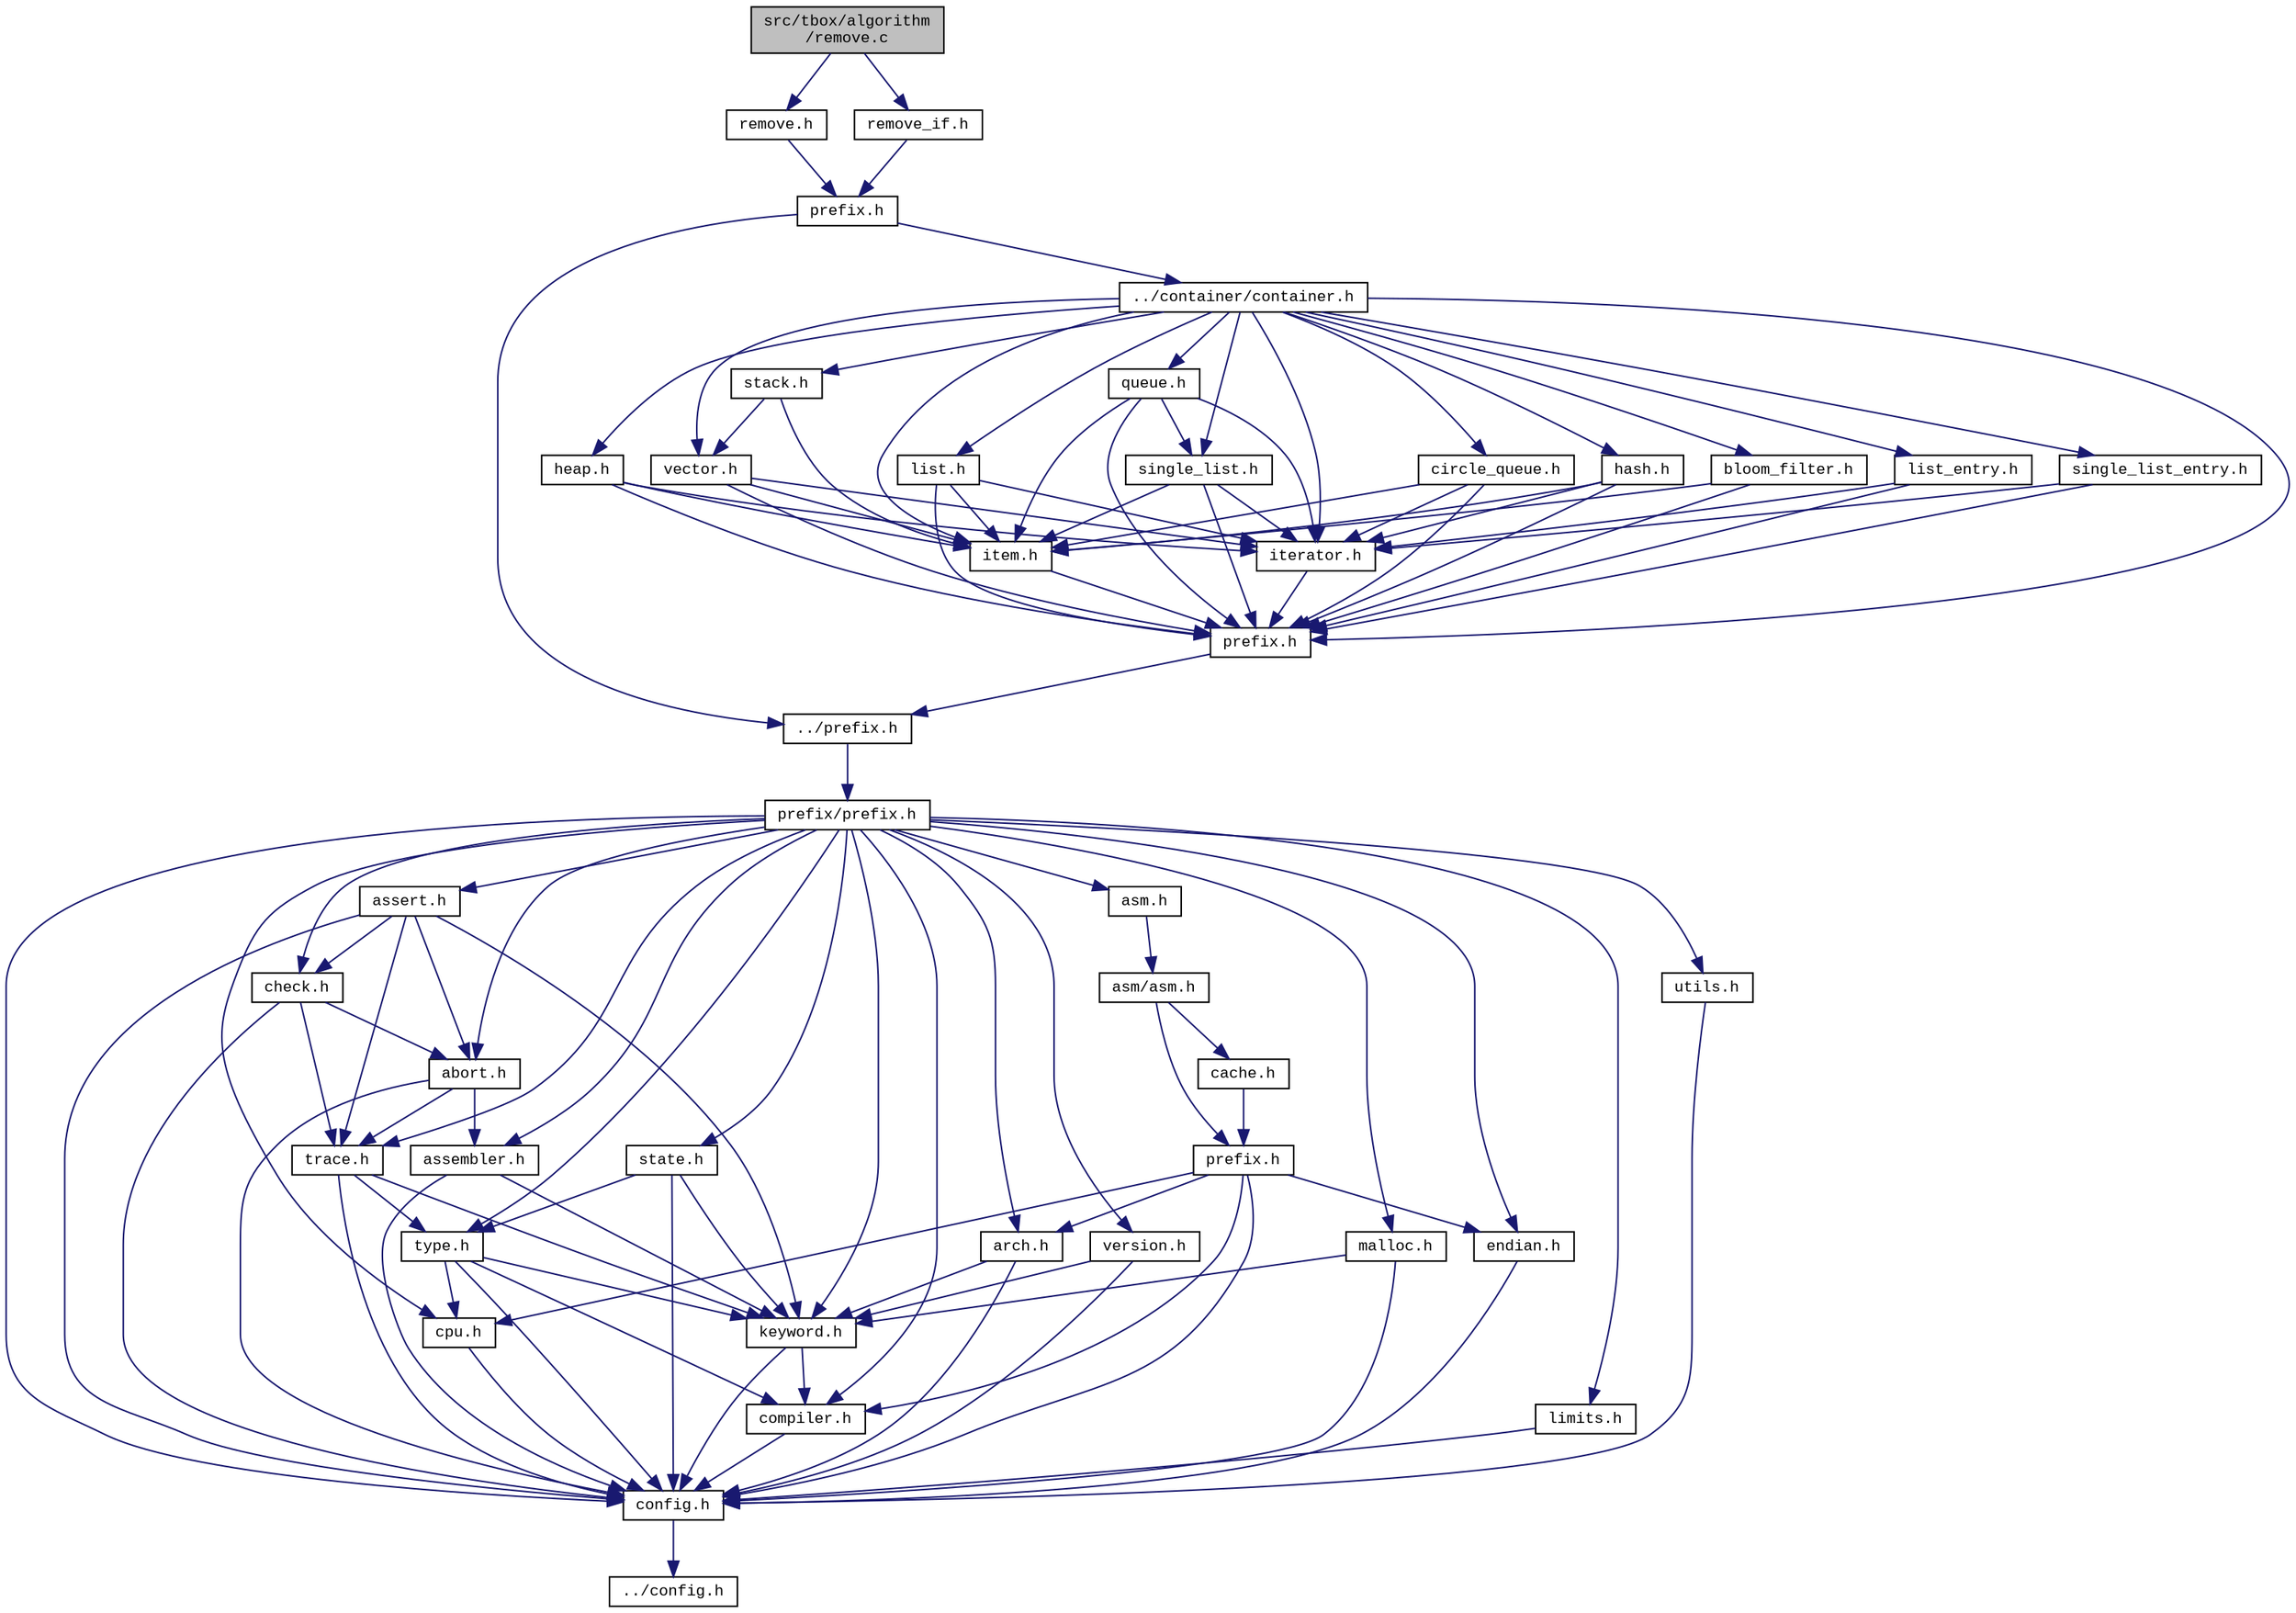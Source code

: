 digraph "src/tbox/algorithm/remove.c"
{
  edge [fontname="CourierNew",fontsize="10",labelfontname="CourierNew",labelfontsize="10"];
  node [fontname="CourierNew",fontsize="10",shape=record];
  Node1 [label="src/tbox/algorithm\l/remove.c",height=0.2,width=0.4,color="black", fillcolor="grey75", style="filled" fontcolor="black"];
  Node1 -> Node2 [color="midnightblue",fontsize="10",style="solid",fontname="CourierNew"];
  Node2 [label="remove.h",height=0.2,width=0.4,color="black", fillcolor="white", style="filled",URL="$df/d8a/remove_8h.html"];
  Node2 -> Node3 [color="midnightblue",fontsize="10",style="solid",fontname="CourierNew"];
  Node3 [label="prefix.h",height=0.2,width=0.4,color="black", fillcolor="white", style="filled",URL="$d6/dce/algorithm_2prefix_8h_source.html"];
  Node3 -> Node4 [color="midnightblue",fontsize="10",style="solid",fontname="CourierNew"];
  Node4 [label="../prefix.h",height=0.2,width=0.4,color="black", fillcolor="white", style="filled",URL="$df/d5c/prefix_8h_source.html"];
  Node4 -> Node5 [color="midnightblue",fontsize="10",style="solid",fontname="CourierNew"];
  Node5 [label="prefix/prefix.h",height=0.2,width=0.4,color="black", fillcolor="white", style="filled",URL="$da/da3/prefix_2prefix_8h_source.html"];
  Node5 -> Node6 [color="midnightblue",fontsize="10",style="solid",fontname="CourierNew"];
  Node6 [label="config.h",height=0.2,width=0.4,color="black", fillcolor="white", style="filled",URL="$de/d7b/prefix_2config_8h_source.html"];
  Node6 -> Node7 [color="midnightblue",fontsize="10",style="solid",fontname="CourierNew"];
  Node7 [label="../config.h",height=0.2,width=0.4,color="black", fillcolor="white", style="filled",URL="$db/d16/config_8h_source.html"];
  Node5 -> Node8 [color="midnightblue",fontsize="10",style="solid",fontname="CourierNew"];
  Node8 [label="cpu.h",height=0.2,width=0.4,color="black", fillcolor="white", style="filled",URL="$dc/da7/cpu_8h.html"];
  Node8 -> Node6 [color="midnightblue",fontsize="10",style="solid",fontname="CourierNew"];
  Node5 -> Node9 [color="midnightblue",fontsize="10",style="solid",fontname="CourierNew"];
  Node9 [label="arch.h",height=0.2,width=0.4,color="black", fillcolor="white", style="filled",URL="$d2/d2d/arch_8h.html"];
  Node9 -> Node6 [color="midnightblue",fontsize="10",style="solid",fontname="CourierNew"];
  Node9 -> Node10 [color="midnightblue",fontsize="10",style="solid",fontname="CourierNew"];
  Node10 [label="keyword.h",height=0.2,width=0.4,color="black", fillcolor="white", style="filled",URL="$dd/d8b/keyword_8h.html"];
  Node10 -> Node6 [color="midnightblue",fontsize="10",style="solid",fontname="CourierNew"];
  Node10 -> Node11 [color="midnightblue",fontsize="10",style="solid",fontname="CourierNew"];
  Node11 [label="compiler.h",height=0.2,width=0.4,color="black", fillcolor="white", style="filled",URL="$d4/dd1/compiler_8h.html"];
  Node11 -> Node6 [color="midnightblue",fontsize="10",style="solid",fontname="CourierNew"];
  Node5 -> Node12 [color="midnightblue",fontsize="10",style="solid",fontname="CourierNew"];
  Node12 [label="type.h",height=0.2,width=0.4,color="black", fillcolor="white", style="filled",URL="$d6/d57/prefix_2type_8h_source.html"];
  Node12 -> Node6 [color="midnightblue",fontsize="10",style="solid",fontname="CourierNew"];
  Node12 -> Node10 [color="midnightblue",fontsize="10",style="solid",fontname="CourierNew"];
  Node12 -> Node11 [color="midnightblue",fontsize="10",style="solid",fontname="CourierNew"];
  Node12 -> Node8 [color="midnightblue",fontsize="10",style="solid",fontname="CourierNew"];
  Node5 -> Node13 [color="midnightblue",fontsize="10",style="solid",fontname="CourierNew"];
  Node13 [label="limits.h",height=0.2,width=0.4,color="black", fillcolor="white", style="filled",URL="$da/d87/prefix_2limits_8h_source.html"];
  Node13 -> Node6 [color="midnightblue",fontsize="10",style="solid",fontname="CourierNew"];
  Node5 -> Node14 [color="midnightblue",fontsize="10",style="solid",fontname="CourierNew"];
  Node14 [label="endian.h",height=0.2,width=0.4,color="black", fillcolor="white", style="filled",URL="$d1/d84/endian_8h.html"];
  Node14 -> Node6 [color="midnightblue",fontsize="10",style="solid",fontname="CourierNew"];
  Node5 -> Node15 [color="midnightblue",fontsize="10",style="solid",fontname="CourierNew"];
  Node15 [label="version.h",height=0.2,width=0.4,color="black", fillcolor="white", style="filled",URL="$df/dfc/version_8h.html"];
  Node15 -> Node6 [color="midnightblue",fontsize="10",style="solid",fontname="CourierNew"];
  Node15 -> Node10 [color="midnightblue",fontsize="10",style="solid",fontname="CourierNew"];
  Node5 -> Node11 [color="midnightblue",fontsize="10",style="solid",fontname="CourierNew"];
  Node5 -> Node16 [color="midnightblue",fontsize="10",style="solid",fontname="CourierNew"];
  Node16 [label="assembler.h",height=0.2,width=0.4,color="black", fillcolor="white", style="filled",URL="$d4/dec/assembler_8h.html"];
  Node16 -> Node6 [color="midnightblue",fontsize="10",style="solid",fontname="CourierNew"];
  Node16 -> Node10 [color="midnightblue",fontsize="10",style="solid",fontname="CourierNew"];
  Node5 -> Node10 [color="midnightblue",fontsize="10",style="solid",fontname="CourierNew"];
  Node5 -> Node17 [color="midnightblue",fontsize="10",style="solid",fontname="CourierNew"];
  Node17 [label="trace.h",height=0.2,width=0.4,color="black", fillcolor="white", style="filled",URL="$dc/d22/prefix_2trace_8h_source.html"];
  Node17 -> Node6 [color="midnightblue",fontsize="10",style="solid",fontname="CourierNew"];
  Node17 -> Node12 [color="midnightblue",fontsize="10",style="solid",fontname="CourierNew"];
  Node17 -> Node10 [color="midnightblue",fontsize="10",style="solid",fontname="CourierNew"];
  Node5 -> Node18 [color="midnightblue",fontsize="10",style="solid",fontname="CourierNew"];
  Node18 [label="abort.h",height=0.2,width=0.4,color="black", fillcolor="white", style="filled",URL="$d4/dc1/abort_8h.html"];
  Node18 -> Node6 [color="midnightblue",fontsize="10",style="solid",fontname="CourierNew"];
  Node18 -> Node17 [color="midnightblue",fontsize="10",style="solid",fontname="CourierNew"];
  Node18 -> Node16 [color="midnightblue",fontsize="10",style="solid",fontname="CourierNew"];
  Node5 -> Node19 [color="midnightblue",fontsize="10",style="solid",fontname="CourierNew"];
  Node19 [label="check.h",height=0.2,width=0.4,color="black", fillcolor="white", style="filled",URL="$d6/d38/check_8h.html"];
  Node19 -> Node6 [color="midnightblue",fontsize="10",style="solid",fontname="CourierNew"];
  Node19 -> Node17 [color="midnightblue",fontsize="10",style="solid",fontname="CourierNew"];
  Node19 -> Node18 [color="midnightblue",fontsize="10",style="solid",fontname="CourierNew"];
  Node5 -> Node20 [color="midnightblue",fontsize="10",style="solid",fontname="CourierNew"];
  Node20 [label="assert.h",height=0.2,width=0.4,color="black", fillcolor="white", style="filled",URL="$dc/da7/assert_8h.html"];
  Node20 -> Node6 [color="midnightblue",fontsize="10",style="solid",fontname="CourierNew"];
  Node20 -> Node17 [color="midnightblue",fontsize="10",style="solid",fontname="CourierNew"];
  Node20 -> Node18 [color="midnightblue",fontsize="10",style="solid",fontname="CourierNew"];
  Node20 -> Node19 [color="midnightblue",fontsize="10",style="solid",fontname="CourierNew"];
  Node20 -> Node10 [color="midnightblue",fontsize="10",style="solid",fontname="CourierNew"];
  Node5 -> Node21 [color="midnightblue",fontsize="10",style="solid",fontname="CourierNew"];
  Node21 [label="malloc.h",height=0.2,width=0.4,color="black", fillcolor="white", style="filled",URL="$d0/d4c/malloc_8h.html"];
  Node21 -> Node6 [color="midnightblue",fontsize="10",style="solid",fontname="CourierNew"];
  Node21 -> Node10 [color="midnightblue",fontsize="10",style="solid",fontname="CourierNew"];
  Node5 -> Node22 [color="midnightblue",fontsize="10",style="solid",fontname="CourierNew"];
  Node22 [label="utils.h",height=0.2,width=0.4,color="black", fillcolor="white", style="filled",URL="$dc/ddc/prefix_2utils_8h_source.html"];
  Node22 -> Node6 [color="midnightblue",fontsize="10",style="solid",fontname="CourierNew"];
  Node5 -> Node23 [color="midnightblue",fontsize="10",style="solid",fontname="CourierNew"];
  Node23 [label="state.h",height=0.2,width=0.4,color="black", fillcolor="white", style="filled",URL="$db/d3b/state_8h.html"];
  Node23 -> Node6 [color="midnightblue",fontsize="10",style="solid",fontname="CourierNew"];
  Node23 -> Node12 [color="midnightblue",fontsize="10",style="solid",fontname="CourierNew"];
  Node23 -> Node10 [color="midnightblue",fontsize="10",style="solid",fontname="CourierNew"];
  Node5 -> Node24 [color="midnightblue",fontsize="10",style="solid",fontname="CourierNew"];
  Node24 [label="asm.h",height=0.2,width=0.4,color="black", fillcolor="white", style="filled",URL="$de/d21/asm_8h_source.html"];
  Node24 -> Node25 [color="midnightblue",fontsize="10",style="solid",fontname="CourierNew"];
  Node25 [label="asm/asm.h",height=0.2,width=0.4,color="black", fillcolor="white", style="filled",URL="$d8/dce/asm_2asm_8h_source.html"];
  Node25 -> Node26 [color="midnightblue",fontsize="10",style="solid",fontname="CourierNew"];
  Node26 [label="prefix.h",height=0.2,width=0.4,color="black", fillcolor="white", style="filled",URL="$d7/d70/prefix_2asm_2prefix_8h_source.html"];
  Node26 -> Node6 [color="midnightblue",fontsize="10",style="solid",fontname="CourierNew"];
  Node26 -> Node9 [color="midnightblue",fontsize="10",style="solid",fontname="CourierNew"];
  Node26 -> Node8 [color="midnightblue",fontsize="10",style="solid",fontname="CourierNew"];
  Node26 -> Node14 [color="midnightblue",fontsize="10",style="solid",fontname="CourierNew"];
  Node26 -> Node11 [color="midnightblue",fontsize="10",style="solid",fontname="CourierNew"];
  Node25 -> Node27 [color="midnightblue",fontsize="10",style="solid",fontname="CourierNew"];
  Node27 [label="cache.h",height=0.2,width=0.4,color="black", fillcolor="white", style="filled",URL="$df/dda/prefix_2asm_2cache_8h_source.html"];
  Node27 -> Node26 [color="midnightblue",fontsize="10",style="solid",fontname="CourierNew"];
  Node3 -> Node28 [color="midnightblue",fontsize="10",style="solid",fontname="CourierNew"];
  Node28 [label="../container/container.h",height=0.2,width=0.4,color="black", fillcolor="white", style="filled",URL="$d4/ddd/container_8h.html"];
  Node28 -> Node29 [color="midnightblue",fontsize="10",style="solid",fontname="CourierNew"];
  Node29 [label="prefix.h",height=0.2,width=0.4,color="black", fillcolor="white", style="filled",URL="$d9/d38/container_2prefix_8h_source.html"];
  Node29 -> Node4 [color="midnightblue",fontsize="10",style="solid",fontname="CourierNew"];
  Node28 -> Node30 [color="midnightblue",fontsize="10",style="solid",fontname="CourierNew"];
  Node30 [label="item.h",height=0.2,width=0.4,color="black", fillcolor="white", style="filled",URL="$df/d1f/item_8h.html"];
  Node30 -> Node29 [color="midnightblue",fontsize="10",style="solid",fontname="CourierNew"];
  Node28 -> Node31 [color="midnightblue",fontsize="10",style="solid",fontname="CourierNew"];
  Node31 [label="iterator.h",height=0.2,width=0.4,color="black", fillcolor="white", style="filled",URL="$df/d22/iterator_8h.html"];
  Node31 -> Node29 [color="midnightblue",fontsize="10",style="solid",fontname="CourierNew"];
  Node28 -> Node32 [color="midnightblue",fontsize="10",style="solid",fontname="CourierNew"];
  Node32 [label="heap.h",height=0.2,width=0.4,color="black", fillcolor="white", style="filled",URL="$da/ddb/heap_8h.html"];
  Node32 -> Node29 [color="midnightblue",fontsize="10",style="solid",fontname="CourierNew"];
  Node32 -> Node30 [color="midnightblue",fontsize="10",style="solid",fontname="CourierNew"];
  Node32 -> Node31 [color="midnightblue",fontsize="10",style="solid",fontname="CourierNew"];
  Node28 -> Node33 [color="midnightblue",fontsize="10",style="solid",fontname="CourierNew"];
  Node33 [label="hash.h",height=0.2,width=0.4,color="black", fillcolor="white", style="filled",URL="$db/dfb/hash_8h_source.html"];
  Node33 -> Node29 [color="midnightblue",fontsize="10",style="solid",fontname="CourierNew"];
  Node33 -> Node30 [color="midnightblue",fontsize="10",style="solid",fontname="CourierNew"];
  Node33 -> Node31 [color="midnightblue",fontsize="10",style="solid",fontname="CourierNew"];
  Node28 -> Node34 [color="midnightblue",fontsize="10",style="solid",fontname="CourierNew"];
  Node34 [label="stack.h",height=0.2,width=0.4,color="black", fillcolor="white", style="filled",URL="$d7/de0/stack_8h.html"];
  Node34 -> Node35 [color="midnightblue",fontsize="10",style="solid",fontname="CourierNew"];
  Node35 [label="vector.h",height=0.2,width=0.4,color="black", fillcolor="white", style="filled",URL="$d6/d68/vector_8h.html"];
  Node35 -> Node29 [color="midnightblue",fontsize="10",style="solid",fontname="CourierNew"];
  Node35 -> Node30 [color="midnightblue",fontsize="10",style="solid",fontname="CourierNew"];
  Node35 -> Node31 [color="midnightblue",fontsize="10",style="solid",fontname="CourierNew"];
  Node34 -> Node30 [color="midnightblue",fontsize="10",style="solid",fontname="CourierNew"];
  Node28 -> Node35 [color="midnightblue",fontsize="10",style="solid",fontname="CourierNew"];
  Node28 -> Node36 [color="midnightblue",fontsize="10",style="solid",fontname="CourierNew"];
  Node36 [label="queue.h",height=0.2,width=0.4,color="black", fillcolor="white", style="filled",URL="$d8/d38/queue_8h.html"];
  Node36 -> Node29 [color="midnightblue",fontsize="10",style="solid",fontname="CourierNew"];
  Node36 -> Node30 [color="midnightblue",fontsize="10",style="solid",fontname="CourierNew"];
  Node36 -> Node31 [color="midnightblue",fontsize="10",style="solid",fontname="CourierNew"];
  Node36 -> Node37 [color="midnightblue",fontsize="10",style="solid",fontname="CourierNew"];
  Node37 [label="single_list.h",height=0.2,width=0.4,color="black", fillcolor="white", style="filled",URL="$de/d05/single__list_8h.html"];
  Node37 -> Node29 [color="midnightblue",fontsize="10",style="solid",fontname="CourierNew"];
  Node37 -> Node30 [color="midnightblue",fontsize="10",style="solid",fontname="CourierNew"];
  Node37 -> Node31 [color="midnightblue",fontsize="10",style="solid",fontname="CourierNew"];
  Node28 -> Node38 [color="midnightblue",fontsize="10",style="solid",fontname="CourierNew"];
  Node38 [label="circle_queue.h",height=0.2,width=0.4,color="black", fillcolor="white", style="filled",URL="$da/df3/circle__queue_8h_source.html"];
  Node38 -> Node29 [color="midnightblue",fontsize="10",style="solid",fontname="CourierNew"];
  Node38 -> Node30 [color="midnightblue",fontsize="10",style="solid",fontname="CourierNew"];
  Node38 -> Node31 [color="midnightblue",fontsize="10",style="solid",fontname="CourierNew"];
  Node28 -> Node39 [color="midnightblue",fontsize="10",style="solid",fontname="CourierNew"];
  Node39 [label="list.h",height=0.2,width=0.4,color="black", fillcolor="white", style="filled",URL="$da/d23/list_8h.html"];
  Node39 -> Node29 [color="midnightblue",fontsize="10",style="solid",fontname="CourierNew"];
  Node39 -> Node30 [color="midnightblue",fontsize="10",style="solid",fontname="CourierNew"];
  Node39 -> Node31 [color="midnightblue",fontsize="10",style="solid",fontname="CourierNew"];
  Node28 -> Node40 [color="midnightblue",fontsize="10",style="solid",fontname="CourierNew"];
  Node40 [label="list_entry.h",height=0.2,width=0.4,color="black", fillcolor="white", style="filled",URL="$d6/d60/list__entry_8h.html"];
  Node40 -> Node29 [color="midnightblue",fontsize="10",style="solid",fontname="CourierNew"];
  Node40 -> Node31 [color="midnightblue",fontsize="10",style="solid",fontname="CourierNew"];
  Node28 -> Node37 [color="midnightblue",fontsize="10",style="solid",fontname="CourierNew"];
  Node28 -> Node41 [color="midnightblue",fontsize="10",style="solid",fontname="CourierNew"];
  Node41 [label="single_list_entry.h",height=0.2,width=0.4,color="black", fillcolor="white", style="filled",URL="$d0/d87/single__list__entry_8h.html"];
  Node41 -> Node29 [color="midnightblue",fontsize="10",style="solid",fontname="CourierNew"];
  Node41 -> Node31 [color="midnightblue",fontsize="10",style="solid",fontname="CourierNew"];
  Node28 -> Node42 [color="midnightblue",fontsize="10",style="solid",fontname="CourierNew"];
  Node42 [label="bloom_filter.h",height=0.2,width=0.4,color="black", fillcolor="white", style="filled",URL="$de/d2c/bloom__filter_8h.html"];
  Node42 -> Node29 [color="midnightblue",fontsize="10",style="solid",fontname="CourierNew"];
  Node42 -> Node30 [color="midnightblue",fontsize="10",style="solid",fontname="CourierNew"];
  Node1 -> Node43 [color="midnightblue",fontsize="10",style="solid",fontname="CourierNew"];
  Node43 [label="remove_if.h",height=0.2,width=0.4,color="black", fillcolor="white", style="filled",URL="$d5/d95/remove__if_8h.html"];
  Node43 -> Node3 [color="midnightblue",fontsize="10",style="solid",fontname="CourierNew"];
}
